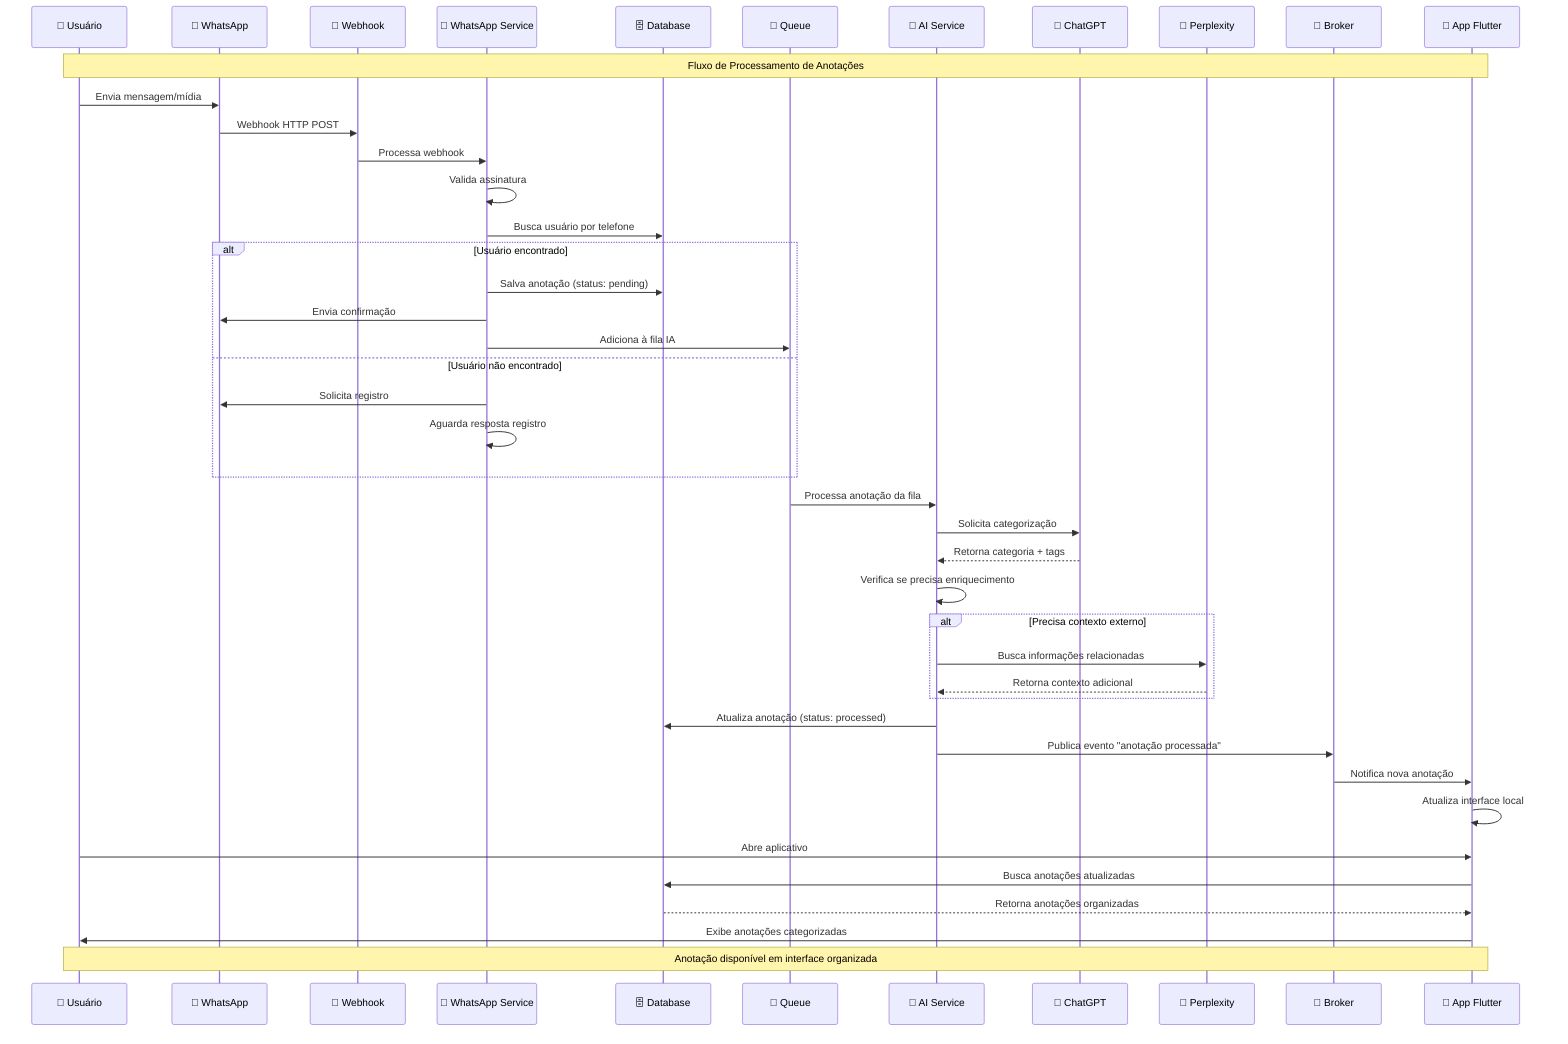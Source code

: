 sequenceDiagram
    participant U as 👤 Usuário
    participant WA as 📱 WhatsApp
    participant WH as 🔗 Webhook
    participant WS as 💬 WhatsApp Service
    participant DB as 🗄️ Database
    participant Q as 📨 Queue
    participant AI as 🤖 AI Service
    participant GPT as 🧠 ChatGPT
    participant PX as 🔎 Perplexity
    participant BR as 📡 Broker
    participant APP as 📱 App Flutter

    Note over U,APP: Fluxo de Processamento de Anotações

    %% Captura via WhatsApp
    U->>WA: Envia mensagem/mídia
    WA->>WH: Webhook HTTP POST
    WH->>WS: Processa webhook
    
    %% Validação e Armazenamento
    WS->>WS: Valida assinatura
    WS->>DB: Busca usuário por telefone
    alt Usuário encontrado
        WS->>DB: Salva anotação (status: pending)
        WS->>WA: Envia confirmação
        WS->>Q: Adiciona à fila IA
    else Usuário não encontrado
        WS->>WA: Solicita registro
        WS->>WS: Aguarda resposta registro
    end

    %% Processamento IA Assíncrono
    Q->>AI: Processa anotação da fila
    AI->>GPT: Solicita categorização
    GPT-->>AI: Retorna categoria + tags
    
    AI->>AI: Verifica se precisa enriquecimento
    alt Precisa contexto externo
        AI->>PX: Busca informações relacionadas
        PX-->>AI: Retorna contexto adicional
    end
    
    AI->>DB: Atualiza anotação (status: processed)
    AI->>BR: Publica evento "anotação processada"

    %% Sincronização Tempo Real
    BR->>APP: Notifica nova anotação
    APP->>APP: Atualiza interface local
    
    %% Visualização pelo Usuário
    U->>APP: Abre aplicativo
    APP->>DB: Busca anotações atualizadas
    DB-->>APP: Retorna anotações organizadas
    APP->>U: Exibe anotações categorizadas

    Note over U,APP: Anotação disponível em interface organizada